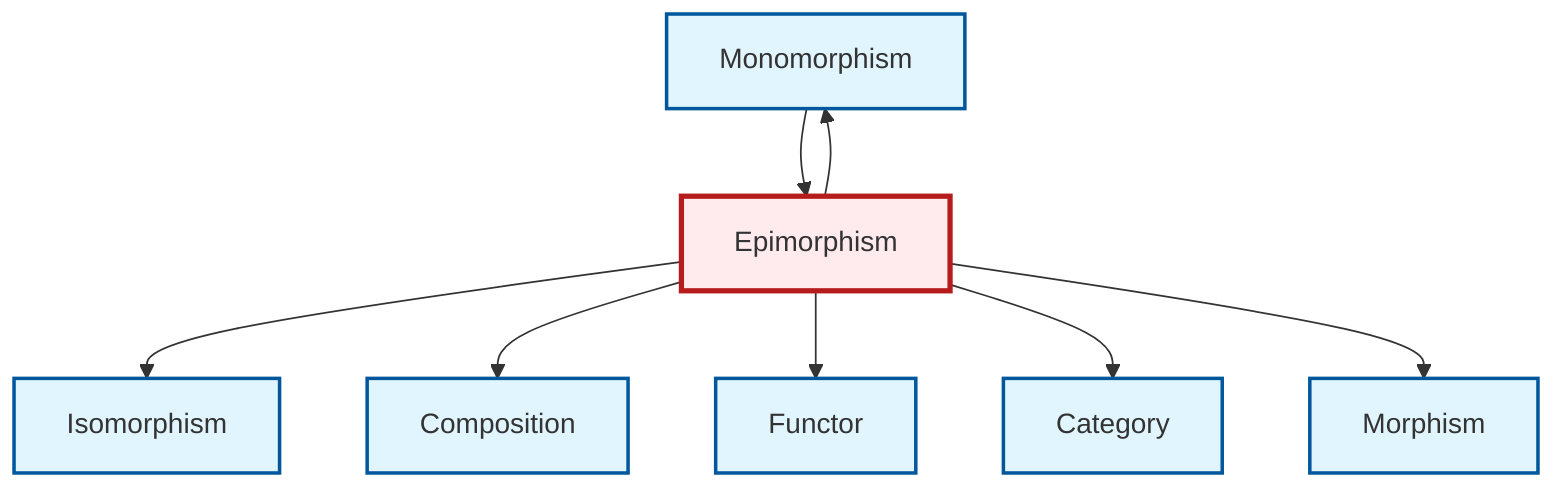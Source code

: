 graph TD
    classDef definition fill:#e1f5fe,stroke:#01579b,stroke-width:2px
    classDef theorem fill:#f3e5f5,stroke:#4a148c,stroke-width:2px
    classDef axiom fill:#fff3e0,stroke:#e65100,stroke-width:2px
    classDef example fill:#e8f5e9,stroke:#1b5e20,stroke-width:2px
    classDef current fill:#ffebee,stroke:#b71c1c,stroke-width:3px
    def-isomorphism["Isomorphism"]:::definition
    def-monomorphism["Monomorphism"]:::definition
    def-morphism["Morphism"]:::definition
    def-category["Category"]:::definition
    def-epimorphism["Epimorphism"]:::definition
    def-functor["Functor"]:::definition
    def-composition["Composition"]:::definition
    def-epimorphism --> def-isomorphism
    def-epimorphism --> def-monomorphism
    def-epimorphism --> def-composition
    def-monomorphism --> def-epimorphism
    def-epimorphism --> def-functor
    def-epimorphism --> def-category
    def-epimorphism --> def-morphism
    class def-epimorphism current
